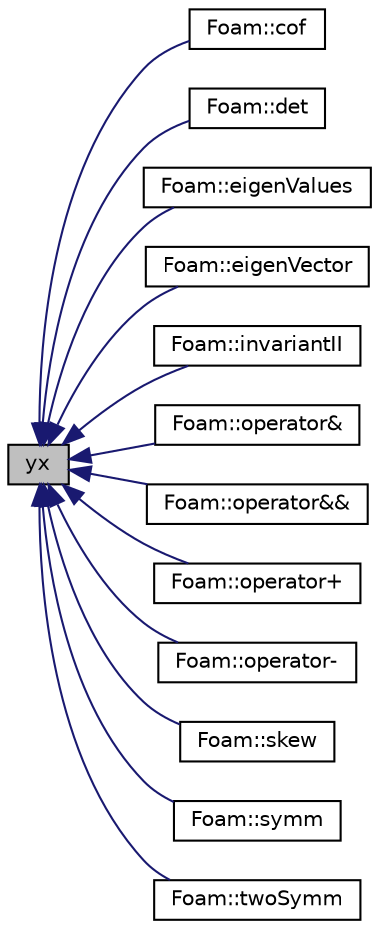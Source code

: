 digraph "yx"
{
  bgcolor="transparent";
  edge [fontname="Helvetica",fontsize="10",labelfontname="Helvetica",labelfontsize="10"];
  node [fontname="Helvetica",fontsize="10",shape=record];
  rankdir="LR";
  Node1 [label="yx",height=0.2,width=0.4,color="black", fillcolor="grey75", style="filled", fontcolor="black"];
  Node1 -> Node2 [dir="back",color="midnightblue",fontsize="10",style="solid",fontname="Helvetica"];
  Node2 [label="Foam::cof",height=0.2,width=0.4,color="black",URL="$a10725.html#aa7e59d18bd5fd20a5b77e7cd6b071f4e",tooltip="Return the cofactor tensor of a tensor. "];
  Node1 -> Node3 [dir="back",color="midnightblue",fontsize="10",style="solid",fontname="Helvetica"];
  Node3 [label="Foam::det",height=0.2,width=0.4,color="black",URL="$a10725.html#ab0c3ce50691859633a66ba182575ce47",tooltip="Return the determinant of a tensor. "];
  Node1 -> Node4 [dir="back",color="midnightblue",fontsize="10",style="solid",fontname="Helvetica"];
  Node4 [label="Foam::eigenValues",height=0.2,width=0.4,color="black",URL="$a10725.html#aac6d1f9aba52c2abcb02c6902d3fc7b8"];
  Node1 -> Node5 [dir="back",color="midnightblue",fontsize="10",style="solid",fontname="Helvetica"];
  Node5 [label="Foam::eigenVector",height=0.2,width=0.4,color="black",URL="$a10725.html#a89261dd15b36b102373321fd8cc97ea4"];
  Node1 -> Node6 [dir="back",color="midnightblue",fontsize="10",style="solid",fontname="Helvetica"];
  Node6 [label="Foam::invariantII",height=0.2,width=0.4,color="black",URL="$a10725.html#a12278b90ee630ffcc2afeea2720df369",tooltip="Return the 2nd invariant of a tensor. "];
  Node1 -> Node7 [dir="back",color="midnightblue",fontsize="10",style="solid",fontname="Helvetica"];
  Node7 [label="Foam::operator&",height=0.2,width=0.4,color="black",URL="$a10725.html#a8f00a6a1915fcee9fcdf8ef11f6270eb",tooltip="Inner-product between two tensors. "];
  Node1 -> Node8 [dir="back",color="midnightblue",fontsize="10",style="solid",fontname="Helvetica"];
  Node8 [label="Foam::operator&&",height=0.2,width=0.4,color="black",URL="$a10725.html#aa841fb62117bcdb8c12ef23338c5cb7b",tooltip="Double-dot-product between a spherical tensor and a tensor. "];
  Node1 -> Node9 [dir="back",color="midnightblue",fontsize="10",style="solid",fontname="Helvetica"];
  Node9 [label="Foam::operator+",height=0.2,width=0.4,color="black",URL="$a10725.html#a0dd9b970ddc9d0c8c07ef3f4c4acacdb"];
  Node1 -> Node10 [dir="back",color="midnightblue",fontsize="10",style="solid",fontname="Helvetica"];
  Node10 [label="Foam::operator-",height=0.2,width=0.4,color="black",URL="$a10725.html#a6c5451ca4a2306538a113ccc1fb09a86"];
  Node1 -> Node11 [dir="back",color="midnightblue",fontsize="10",style="solid",fontname="Helvetica"];
  Node11 [label="Foam::skew",height=0.2,width=0.4,color="black",URL="$a10725.html#a08daef9e55e645dfe861e05e7f224f79",tooltip="Return the skew-symmetric part of a tensor. "];
  Node1 -> Node12 [dir="back",color="midnightblue",fontsize="10",style="solid",fontname="Helvetica"];
  Node12 [label="Foam::symm",height=0.2,width=0.4,color="black",URL="$a10725.html#a53c4767e50ef234110633f7477d983ab",tooltip="Return the symmetric part of a tensor. "];
  Node1 -> Node13 [dir="back",color="midnightblue",fontsize="10",style="solid",fontname="Helvetica"];
  Node13 [label="Foam::twoSymm",height=0.2,width=0.4,color="black",URL="$a10725.html#a11dc4841fbe5bb4e854b1be655d21919",tooltip="Return the twice the symmetric part of a tensor. "];
}
